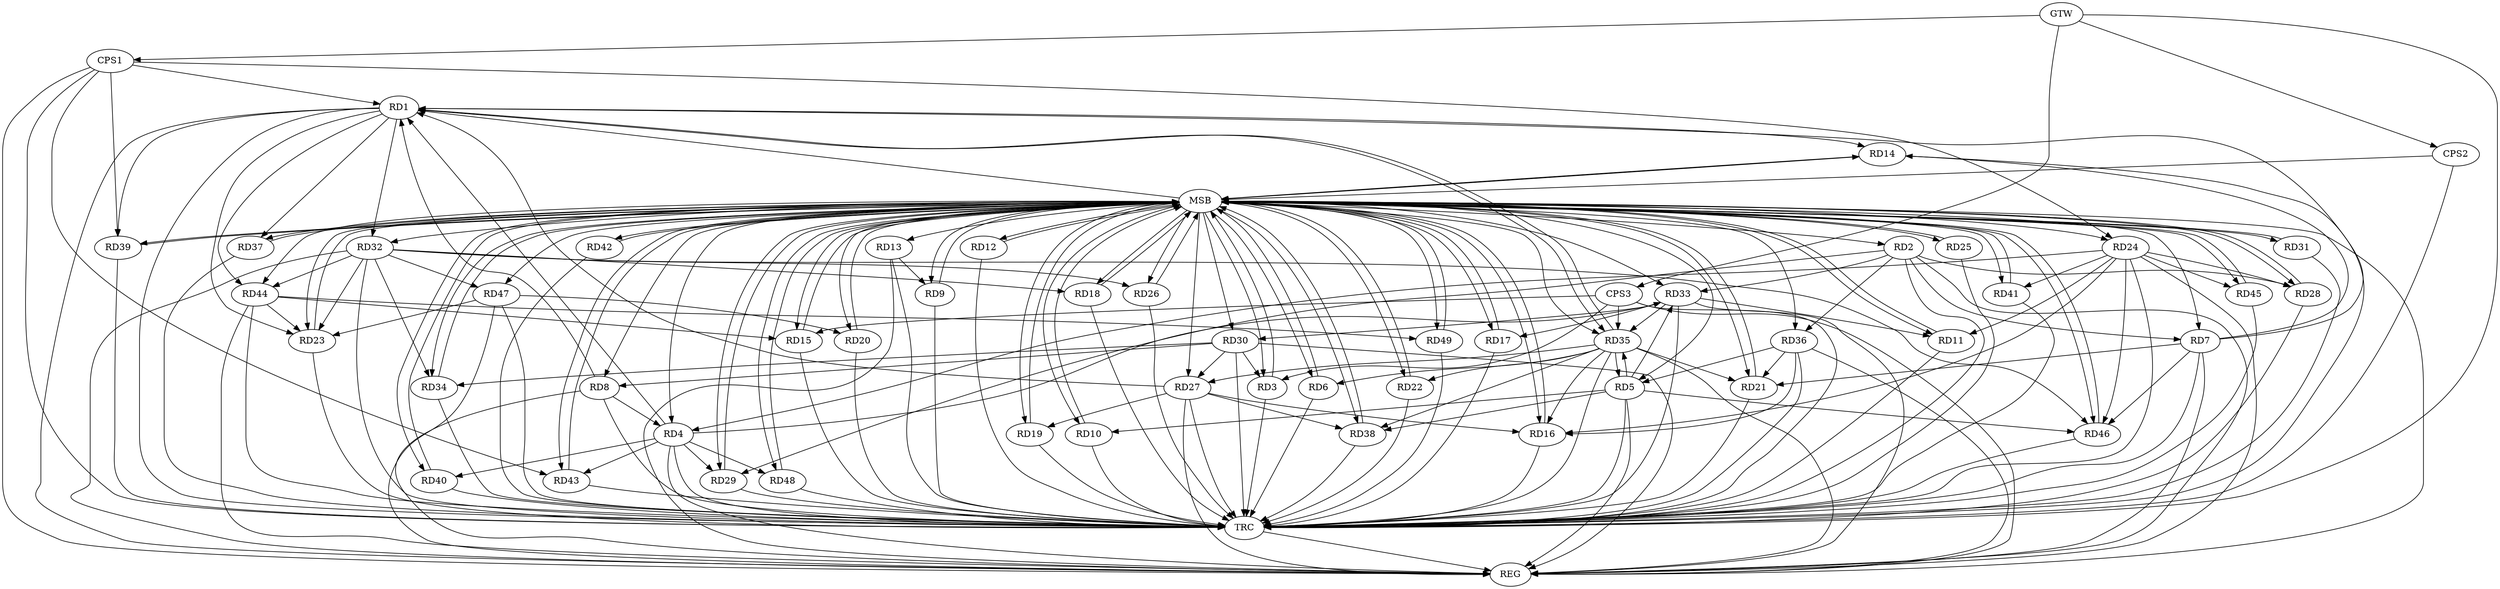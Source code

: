 strict digraph G {
  RD1 [ label="RD1" ];
  RD2 [ label="RD2" ];
  RD3 [ label="RD3" ];
  RD4 [ label="RD4" ];
  RD5 [ label="RD5" ];
  RD6 [ label="RD6" ];
  RD7 [ label="RD7" ];
  RD8 [ label="RD8" ];
  RD9 [ label="RD9" ];
  RD10 [ label="RD10" ];
  RD11 [ label="RD11" ];
  RD12 [ label="RD12" ];
  RD13 [ label="RD13" ];
  RD14 [ label="RD14" ];
  RD15 [ label="RD15" ];
  RD16 [ label="RD16" ];
  RD17 [ label="RD17" ];
  RD18 [ label="RD18" ];
  RD19 [ label="RD19" ];
  RD20 [ label="RD20" ];
  RD21 [ label="RD21" ];
  RD22 [ label="RD22" ];
  RD23 [ label="RD23" ];
  RD24 [ label="RD24" ];
  RD25 [ label="RD25" ];
  RD26 [ label="RD26" ];
  RD27 [ label="RD27" ];
  RD28 [ label="RD28" ];
  RD29 [ label="RD29" ];
  RD30 [ label="RD30" ];
  RD31 [ label="RD31" ];
  RD32 [ label="RD32" ];
  RD33 [ label="RD33" ];
  RD34 [ label="RD34" ];
  RD35 [ label="RD35" ];
  RD36 [ label="RD36" ];
  RD37 [ label="RD37" ];
  RD38 [ label="RD38" ];
  RD39 [ label="RD39" ];
  RD40 [ label="RD40" ];
  RD41 [ label="RD41" ];
  RD42 [ label="RD42" ];
  RD43 [ label="RD43" ];
  RD44 [ label="RD44" ];
  RD45 [ label="RD45" ];
  RD46 [ label="RD46" ];
  RD47 [ label="RD47" ];
  RD48 [ label="RD48" ];
  RD49 [ label="RD49" ];
  CPS1 [ label="CPS1" ];
  CPS2 [ label="CPS2" ];
  CPS3 [ label="CPS3" ];
  GTW [ label="GTW" ];
  REG [ label="REG" ];
  MSB [ label="MSB" ];
  TRC [ label="TRC" ];
  RD4 -> RD1;
  RD7 -> RD1;
  RD8 -> RD1;
  RD1 -> RD14;
  RD1 -> RD23;
  RD27 -> RD1;
  RD1 -> RD32;
  RD1 -> RD35;
  RD35 -> RD1;
  RD1 -> RD37;
  RD1 -> RD39;
  RD1 -> RD44;
  RD2 -> RD7;
  RD2 -> RD28;
  RD2 -> RD29;
  RD2 -> RD33;
  RD2 -> RD36;
  RD30 -> RD3;
  RD8 -> RD4;
  RD24 -> RD4;
  RD4 -> RD29;
  RD4 -> RD33;
  RD4 -> RD40;
  RD4 -> RD43;
  RD4 -> RD48;
  RD5 -> RD10;
  RD5 -> RD33;
  RD5 -> RD35;
  RD35 -> RD5;
  RD36 -> RD5;
  RD5 -> RD38;
  RD5 -> RD46;
  RD35 -> RD6;
  RD7 -> RD14;
  RD7 -> RD21;
  RD7 -> RD46;
  RD30 -> RD8;
  RD13 -> RD9;
  RD24 -> RD11;
  RD33 -> RD11;
  RD44 -> RD15;
  RD24 -> RD16;
  RD27 -> RD16;
  RD35 -> RD16;
  RD36 -> RD16;
  RD33 -> RD17;
  RD32 -> RD18;
  RD27 -> RD19;
  RD47 -> RD20;
  RD35 -> RD21;
  RD36 -> RD21;
  RD35 -> RD22;
  RD32 -> RD23;
  RD44 -> RD23;
  RD47 -> RD23;
  RD24 -> RD28;
  RD24 -> RD41;
  RD24 -> RD45;
  RD24 -> RD46;
  RD32 -> RD26;
  RD30 -> RD27;
  RD35 -> RD27;
  RD27 -> RD38;
  RD33 -> RD30;
  RD30 -> RD34;
  RD32 -> RD34;
  RD32 -> RD44;
  RD32 -> RD46;
  RD32 -> RD47;
  RD33 -> RD35;
  RD35 -> RD38;
  RD44 -> RD49;
  CPS1 -> RD43;
  CPS1 -> RD24;
  CPS1 -> RD39;
  CPS1 -> RD1;
  CPS3 -> RD15;
  CPS3 -> RD3;
  CPS3 -> RD35;
  GTW -> CPS1;
  GTW -> CPS2;
  GTW -> CPS3;
  RD1 -> REG;
  RD2 -> REG;
  RD4 -> REG;
  RD5 -> REG;
  RD7 -> REG;
  RD8 -> REG;
  RD13 -> REG;
  RD24 -> REG;
  RD27 -> REG;
  RD30 -> REG;
  RD32 -> REG;
  RD33 -> REG;
  RD35 -> REG;
  RD36 -> REG;
  RD44 -> REG;
  RD47 -> REG;
  CPS1 -> REG;
  CPS3 -> REG;
  RD3 -> MSB;
  MSB -> RD6;
  MSB -> RD16;
  MSB -> RD21;
  MSB -> RD29;
  MSB -> RD32;
  MSB -> RD39;
  MSB -> RD42;
  MSB -> RD44;
  MSB -> RD47;
  MSB -> REG;
  RD6 -> MSB;
  MSB -> RD11;
  MSB -> RD23;
  MSB -> RD38;
  RD9 -> MSB;
  MSB -> RD17;
  MSB -> RD20;
  MSB -> RD25;
  MSB -> RD28;
  MSB -> RD48;
  RD10 -> MSB;
  MSB -> RD7;
  MSB -> RD14;
  MSB -> RD15;
  MSB -> RD19;
  MSB -> RD22;
  MSB -> RD24;
  MSB -> RD45;
  RD11 -> MSB;
  MSB -> RD26;
  MSB -> RD46;
  RD12 -> MSB;
  MSB -> RD1;
  MSB -> RD9;
  MSB -> RD35;
  RD14 -> MSB;
  MSB -> RD13;
  MSB -> RD31;
  RD15 -> MSB;
  MSB -> RD4;
  MSB -> RD12;
  MSB -> RD43;
  MSB -> RD49;
  RD16 -> MSB;
  MSB -> RD40;
  RD17 -> MSB;
  RD18 -> MSB;
  MSB -> RD5;
  MSB -> RD8;
  RD19 -> MSB;
  MSB -> RD37;
  RD20 -> MSB;
  MSB -> RD33;
  RD21 -> MSB;
  RD22 -> MSB;
  MSB -> RD36;
  MSB -> RD41;
  RD23 -> MSB;
  MSB -> RD18;
  RD25 -> MSB;
  RD26 -> MSB;
  MSB -> RD27;
  RD28 -> MSB;
  MSB -> RD3;
  MSB -> RD10;
  RD29 -> MSB;
  MSB -> RD2;
  RD31 -> MSB;
  MSB -> RD34;
  RD34 -> MSB;
  RD37 -> MSB;
  RD38 -> MSB;
  RD39 -> MSB;
  RD40 -> MSB;
  RD41 -> MSB;
  RD42 -> MSB;
  MSB -> RD30;
  RD43 -> MSB;
  RD45 -> MSB;
  RD46 -> MSB;
  RD48 -> MSB;
  RD49 -> MSB;
  CPS2 -> MSB;
  RD1 -> TRC;
  RD2 -> TRC;
  RD3 -> TRC;
  RD4 -> TRC;
  RD5 -> TRC;
  RD6 -> TRC;
  RD7 -> TRC;
  RD8 -> TRC;
  RD9 -> TRC;
  RD10 -> TRC;
  RD11 -> TRC;
  RD12 -> TRC;
  RD13 -> TRC;
  RD14 -> TRC;
  RD15 -> TRC;
  RD16 -> TRC;
  RD17 -> TRC;
  RD18 -> TRC;
  RD19 -> TRC;
  RD20 -> TRC;
  RD21 -> TRC;
  RD22 -> TRC;
  RD23 -> TRC;
  RD24 -> TRC;
  RD25 -> TRC;
  RD26 -> TRC;
  RD27 -> TRC;
  RD28 -> TRC;
  RD29 -> TRC;
  RD30 -> TRC;
  RD31 -> TRC;
  RD32 -> TRC;
  RD33 -> TRC;
  RD34 -> TRC;
  RD35 -> TRC;
  RD36 -> TRC;
  RD37 -> TRC;
  RD38 -> TRC;
  RD39 -> TRC;
  RD40 -> TRC;
  RD41 -> TRC;
  RD42 -> TRC;
  RD43 -> TRC;
  RD44 -> TRC;
  RD45 -> TRC;
  RD46 -> TRC;
  RD47 -> TRC;
  RD48 -> TRC;
  RD49 -> TRC;
  CPS1 -> TRC;
  CPS2 -> TRC;
  CPS3 -> TRC;
  GTW -> TRC;
  TRC -> REG;
}
